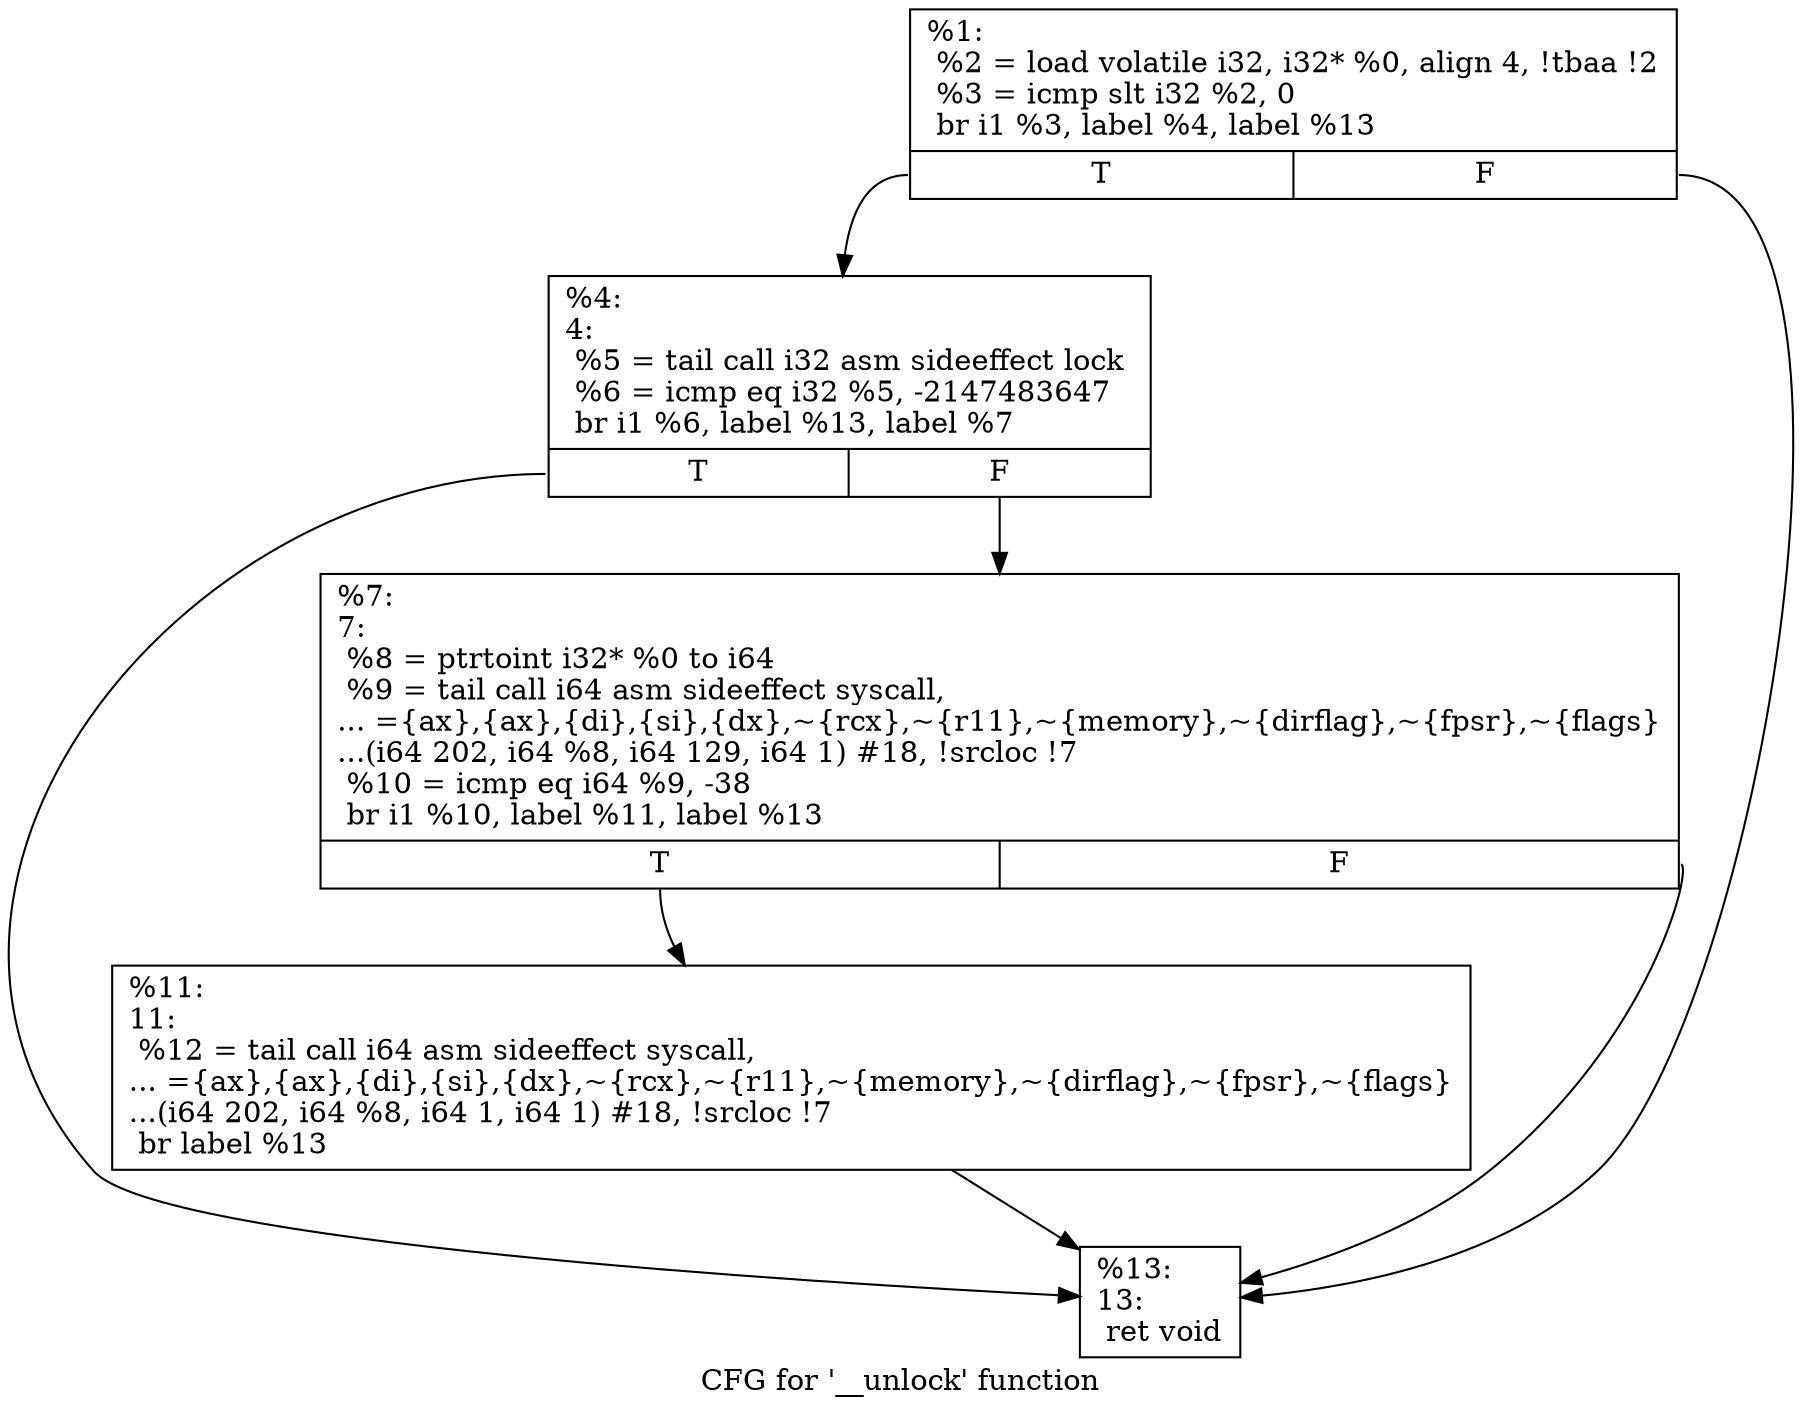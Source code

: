 digraph "CFG for '__unlock' function" {
	label="CFG for '__unlock' function";

	Node0x1f61df0 [shape=record,label="{%1:\l  %2 = load volatile i32, i32* %0, align 4, !tbaa !2\l  %3 = icmp slt i32 %2, 0\l  br i1 %3, label %4, label %13\l|{<s0>T|<s1>F}}"];
	Node0x1f61df0:s0 -> Node0x1f61e40;
	Node0x1f61df0:s1 -> Node0x1f61f30;
	Node0x1f61e40 [shape=record,label="{%4:\l4:                                                \l  %5 = tail call i32 asm sideeffect lock \l  %6 = icmp eq i32 %5, -2147483647\l  br i1 %6, label %13, label %7\l|{<s0>T|<s1>F}}"];
	Node0x1f61e40:s0 -> Node0x1f61f30;
	Node0x1f61e40:s1 -> Node0x1f61e90;
	Node0x1f61e90 [shape=record,label="{%7:\l7:                                                \l  %8 = ptrtoint i32* %0 to i64\l  %9 = tail call i64 asm sideeffect syscall,\l... =\{ax\},\{ax\},\{di\},\{si\},\{dx\},~\{rcx\},~\{r11\},~\{memory\},~\{dirflag\},~\{fpsr\},~\{flags\}\l...(i64 202, i64 %8, i64 129, i64 1) #18, !srcloc !7\l  %10 = icmp eq i64 %9, -38\l  br i1 %10, label %11, label %13\l|{<s0>T|<s1>F}}"];
	Node0x1f61e90:s0 -> Node0x1f61ee0;
	Node0x1f61e90:s1 -> Node0x1f61f30;
	Node0x1f61ee0 [shape=record,label="{%11:\l11:                                               \l  %12 = tail call i64 asm sideeffect syscall,\l... =\{ax\},\{ax\},\{di\},\{si\},\{dx\},~\{rcx\},~\{r11\},~\{memory\},~\{dirflag\},~\{fpsr\},~\{flags\}\l...(i64 202, i64 %8, i64 1, i64 1) #18, !srcloc !7\l  br label %13\l}"];
	Node0x1f61ee0 -> Node0x1f61f30;
	Node0x1f61f30 [shape=record,label="{%13:\l13:                                               \l  ret void\l}"];
}
